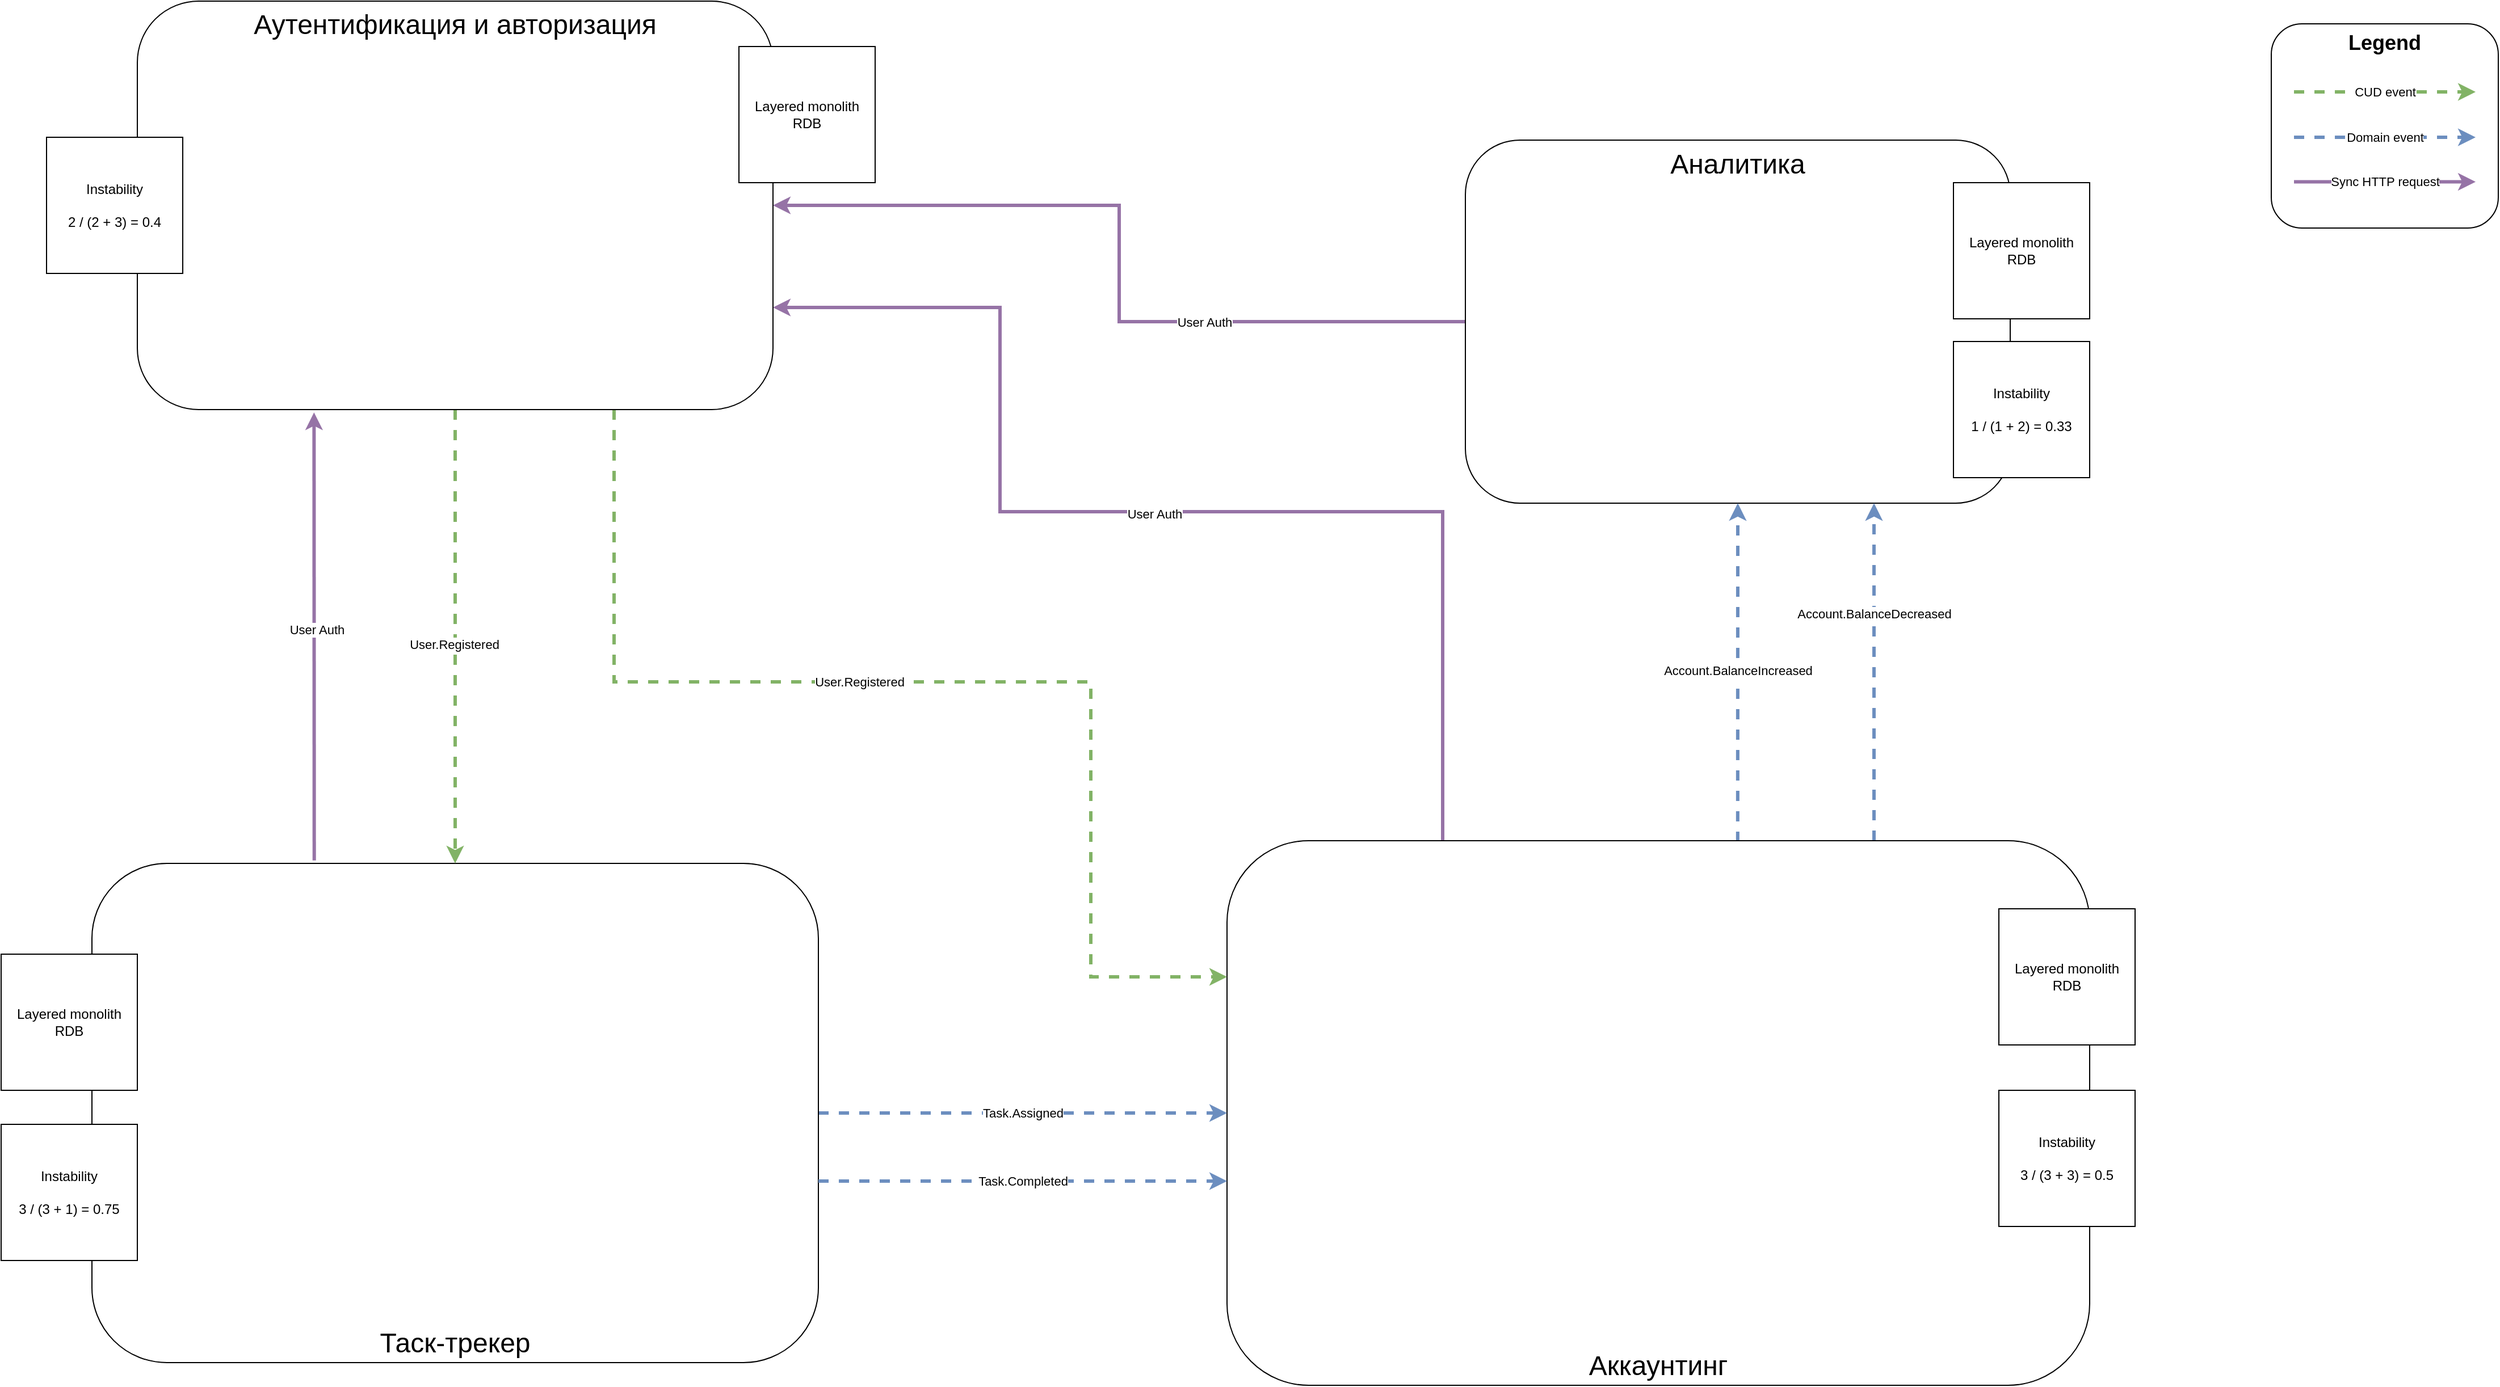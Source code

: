 <mxfile version="22.0.0" type="device">
  <diagram name="Page-1" id="vpQfk844qOo0DF8qML2U">
    <mxGraphModel dx="1578" dy="1058" grid="1" gridSize="10" guides="1" tooltips="1" connect="1" arrows="1" fold="1" page="1" pageScale="1" pageWidth="2336" pageHeight="1654" math="0" shadow="0">
      <root>
        <mxCell id="0" />
        <mxCell id="1" parent="0" />
        <mxCell id="i2hwn6al_7anjnRUP2AP-88" style="edgeStyle=orthogonalEdgeStyle;rounded=0;orthogonalLoop=1;jettySize=auto;html=1;strokeColor=#9673a6;strokeWidth=3;fillColor=#e1d5e7;" parent="1" source="i2hwn6al_7anjnRUP2AP-14" target="i2hwn6al_7anjnRUP2AP-17" edge="1">
          <mxGeometry relative="1" as="geometry" />
        </mxCell>
        <mxCell id="i2hwn6al_7anjnRUP2AP-92" value="User Auth" style="edgeLabel;html=1;align=center;verticalAlign=middle;resizable=0;points=[];" parent="i2hwn6al_7anjnRUP2AP-88" vertex="1" connectable="0">
          <mxGeometry x="-0.353" relative="1" as="geometry">
            <mxPoint as="offset" />
          </mxGeometry>
        </mxCell>
        <mxCell id="i2hwn6al_7anjnRUP2AP-14" value="Аналитика" style="rounded=1;whiteSpace=wrap;html=1;verticalAlign=top;fontSize=24;" parent="1" vertex="1">
          <mxGeometry x="1370" y="202.5" width="480" height="320" as="geometry" />
        </mxCell>
        <mxCell id="i2hwn6al_7anjnRUP2AP-76" style="rounded=0;orthogonalLoop=1;jettySize=auto;html=1;entryX=0.5;entryY=1;entryDx=0;entryDy=0;strokeColor=#6c8ebf;strokeWidth=3;dashed=1;fillColor=#dae8fc;exitX=0.592;exitY=0.002;exitDx=0;exitDy=0;exitPerimeter=0;" parent="1" source="i2hwn6al_7anjnRUP2AP-15" target="i2hwn6al_7anjnRUP2AP-14" edge="1">
          <mxGeometry relative="1" as="geometry">
            <mxPoint x="1630" y="760" as="sourcePoint" />
          </mxGeometry>
        </mxCell>
        <mxCell id="i2hwn6al_7anjnRUP2AP-78" value="Account.BalanceIncreased" style="edgeLabel;html=1;align=center;verticalAlign=middle;resizable=0;points=[];rotation=0;" parent="i2hwn6al_7anjnRUP2AP-76" vertex="1" connectable="0">
          <mxGeometry x="0.291" y="-2" relative="1" as="geometry">
            <mxPoint x="-2" y="41" as="offset" />
          </mxGeometry>
        </mxCell>
        <mxCell id="i2hwn6al_7anjnRUP2AP-77" style="edgeStyle=orthogonalEdgeStyle;rounded=0;orthogonalLoop=1;jettySize=auto;html=1;exitX=0.75;exitY=0;exitDx=0;exitDy=0;entryX=0.75;entryY=1;entryDx=0;entryDy=0;strokeColor=#6c8ebf;strokeWidth=3;dashed=1;fillColor=#dae8fc;" parent="1" source="i2hwn6al_7anjnRUP2AP-15" target="i2hwn6al_7anjnRUP2AP-14" edge="1">
          <mxGeometry relative="1" as="geometry" />
        </mxCell>
        <mxCell id="i2hwn6al_7anjnRUP2AP-79" value="Account.BalanceDecreased" style="edgeLabel;html=1;align=center;verticalAlign=middle;resizable=0;points=[];rotation=0;" parent="i2hwn6al_7anjnRUP2AP-77" vertex="1" connectable="0">
          <mxGeometry x="-0.073" y="-2" relative="1" as="geometry">
            <mxPoint x="-2" y="-62" as="offset" />
          </mxGeometry>
        </mxCell>
        <mxCell id="i2hwn6al_7anjnRUP2AP-89" style="edgeStyle=orthogonalEdgeStyle;rounded=0;orthogonalLoop=1;jettySize=auto;html=1;exitX=0.25;exitY=0;exitDx=0;exitDy=0;entryX=1;entryY=0.75;entryDx=0;entryDy=0;strokeColor=#9673a6;strokeWidth=3;fillColor=#e1d5e7;" parent="1" source="i2hwn6al_7anjnRUP2AP-15" target="i2hwn6al_7anjnRUP2AP-17" edge="1">
          <mxGeometry relative="1" as="geometry">
            <Array as="points">
              <mxPoint x="1350" y="530" />
              <mxPoint x="960" y="530" />
              <mxPoint x="960" y="350" />
            </Array>
          </mxGeometry>
        </mxCell>
        <mxCell id="i2hwn6al_7anjnRUP2AP-91" value="User Auth" style="edgeLabel;html=1;align=center;verticalAlign=middle;resizable=0;points=[];" parent="i2hwn6al_7anjnRUP2AP-89" vertex="1" connectable="0">
          <mxGeometry x="0.027" y="2" relative="1" as="geometry">
            <mxPoint as="offset" />
          </mxGeometry>
        </mxCell>
        <mxCell id="i2hwn6al_7anjnRUP2AP-15" value="Аккаунтинг" style="rounded=1;whiteSpace=wrap;html=1;verticalAlign=bottom;fontSize=24;" parent="1" vertex="1">
          <mxGeometry x="1160" y="820" width="760" height="480" as="geometry" />
        </mxCell>
        <mxCell id="i2hwn6al_7anjnRUP2AP-72" style="edgeStyle=orthogonalEdgeStyle;rounded=0;orthogonalLoop=1;jettySize=auto;html=1;strokeColor=#6c8ebf;strokeWidth=3;dashed=1;fillColor=#dae8fc;" parent="1" source="i2hwn6al_7anjnRUP2AP-16" target="i2hwn6al_7anjnRUP2AP-15" edge="1">
          <mxGeometry relative="1" as="geometry" />
        </mxCell>
        <mxCell id="i2hwn6al_7anjnRUP2AP-73" value="Task.Assigned" style="edgeLabel;html=1;align=center;verticalAlign=middle;resizable=0;points=[];" parent="i2hwn6al_7anjnRUP2AP-72" vertex="1" connectable="0">
          <mxGeometry relative="1" as="geometry">
            <mxPoint as="offset" />
          </mxGeometry>
        </mxCell>
        <mxCell id="i2hwn6al_7anjnRUP2AP-16" value="Таск-трекер" style="rounded=1;whiteSpace=wrap;html=1;verticalAlign=bottom;fontSize=24;" parent="1" vertex="1">
          <mxGeometry x="160" y="840" width="640" height="440" as="geometry" />
        </mxCell>
        <mxCell id="i2hwn6al_7anjnRUP2AP-68" style="edgeStyle=orthogonalEdgeStyle;rounded=0;orthogonalLoop=1;jettySize=auto;html=1;entryX=0.5;entryY=0;entryDx=0;entryDy=0;strokeColor=#82b366;strokeWidth=3;dashed=1;fillColor=#d5e8d4;" parent="1" source="i2hwn6al_7anjnRUP2AP-17" target="i2hwn6al_7anjnRUP2AP-16" edge="1">
          <mxGeometry relative="1" as="geometry" />
        </mxCell>
        <mxCell id="i2hwn6al_7anjnRUP2AP-70" value="User.Registered" style="edgeLabel;html=1;align=center;verticalAlign=middle;resizable=0;points=[];rotation=0;" parent="i2hwn6al_7anjnRUP2AP-68" vertex="1" connectable="0">
          <mxGeometry x="0.032" y="-1" relative="1" as="geometry">
            <mxPoint as="offset" />
          </mxGeometry>
        </mxCell>
        <mxCell id="i2hwn6al_7anjnRUP2AP-69" style="edgeStyle=orthogonalEdgeStyle;rounded=0;orthogonalLoop=1;jettySize=auto;html=1;exitX=0.75;exitY=1;exitDx=0;exitDy=0;entryX=0;entryY=0.25;entryDx=0;entryDy=0;strokeColor=#82b366;strokeWidth=3;dashed=1;fillColor=#d5e8d4;" parent="1" source="i2hwn6al_7anjnRUP2AP-17" target="i2hwn6al_7anjnRUP2AP-15" edge="1">
          <mxGeometry relative="1" as="geometry">
            <Array as="points">
              <mxPoint x="620" y="680" />
              <mxPoint x="1040" y="680" />
              <mxPoint x="1040" y="940" />
            </Array>
          </mxGeometry>
        </mxCell>
        <mxCell id="i2hwn6al_7anjnRUP2AP-71" value="User.Registered" style="edgeLabel;html=1;align=center;verticalAlign=middle;resizable=0;points=[];" parent="i2hwn6al_7anjnRUP2AP-69" vertex="1" connectable="0">
          <mxGeometry x="-0.124" relative="1" as="geometry">
            <mxPoint as="offset" />
          </mxGeometry>
        </mxCell>
        <mxCell id="i2hwn6al_7anjnRUP2AP-17" value="Аутентификация и авторизация" style="rounded=1;whiteSpace=wrap;html=1;verticalAlign=top;fontSize=24;" parent="1" vertex="1">
          <mxGeometry x="200" y="80" width="560" height="360" as="geometry" />
        </mxCell>
        <mxCell id="i2hwn6al_7anjnRUP2AP-39" value="Legend" style="rounded=1;whiteSpace=wrap;html=1;verticalAlign=top;fontSize=18;fontStyle=1" parent="1" vertex="1">
          <mxGeometry x="2080" y="100" width="200" height="180" as="geometry" />
        </mxCell>
        <mxCell id="i2hwn6al_7anjnRUP2AP-42" value="" style="endArrow=classic;html=1;rounded=0;strokeWidth=3;dashed=1;fillColor=#d5e8d4;strokeColor=#82b366;" parent="1" edge="1">
          <mxGeometry width="50" height="50" relative="1" as="geometry">
            <mxPoint x="2100" y="160" as="sourcePoint" />
            <mxPoint x="2260" y="160" as="targetPoint" />
          </mxGeometry>
        </mxCell>
        <mxCell id="i2hwn6al_7anjnRUP2AP-43" value="CUD event" style="edgeLabel;html=1;align=center;verticalAlign=middle;resizable=0;points=[];" parent="i2hwn6al_7anjnRUP2AP-42" vertex="1" connectable="0">
          <mxGeometry x="-0.172" y="4" relative="1" as="geometry">
            <mxPoint x="14" y="4" as="offset" />
          </mxGeometry>
        </mxCell>
        <mxCell id="i2hwn6al_7anjnRUP2AP-66" value="" style="endArrow=classic;html=1;rounded=0;strokeWidth=3;dashed=1;fillColor=#dae8fc;strokeColor=#6c8ebf;" parent="1" edge="1">
          <mxGeometry width="50" height="50" relative="1" as="geometry">
            <mxPoint x="2100" y="200" as="sourcePoint" />
            <mxPoint x="2260" y="200" as="targetPoint" />
          </mxGeometry>
        </mxCell>
        <mxCell id="i2hwn6al_7anjnRUP2AP-67" value="Domain event" style="edgeLabel;html=1;align=center;verticalAlign=middle;resizable=0;points=[];" parent="i2hwn6al_7anjnRUP2AP-66" vertex="1" connectable="0">
          <mxGeometry x="-0.172" y="4" relative="1" as="geometry">
            <mxPoint x="14" y="4" as="offset" />
          </mxGeometry>
        </mxCell>
        <mxCell id="i2hwn6al_7anjnRUP2AP-74" style="edgeStyle=orthogonalEdgeStyle;rounded=0;orthogonalLoop=1;jettySize=auto;html=1;strokeColor=#6c8ebf;strokeWidth=3;dashed=1;fillColor=#dae8fc;" parent="1" edge="1">
          <mxGeometry relative="1" as="geometry">
            <mxPoint x="800" y="1120" as="sourcePoint" />
            <mxPoint x="1160" y="1120" as="targetPoint" />
          </mxGeometry>
        </mxCell>
        <mxCell id="i2hwn6al_7anjnRUP2AP-75" value="Task.Completed" style="edgeLabel;html=1;align=center;verticalAlign=middle;resizable=0;points=[];" parent="i2hwn6al_7anjnRUP2AP-74" vertex="1" connectable="0">
          <mxGeometry relative="1" as="geometry">
            <mxPoint as="offset" />
          </mxGeometry>
        </mxCell>
        <mxCell id="i2hwn6al_7anjnRUP2AP-81" value="Layered monolith&lt;br&gt;RDB" style="whiteSpace=wrap;html=1;aspect=fixed;" parent="1" vertex="1">
          <mxGeometry x="730" y="120" width="120" height="120" as="geometry" />
        </mxCell>
        <mxCell id="i2hwn6al_7anjnRUP2AP-82" value="Layered monolith&lt;br&gt;RDB" style="whiteSpace=wrap;html=1;aspect=fixed;" parent="1" vertex="1">
          <mxGeometry x="80" y="920" width="120" height="120" as="geometry" />
        </mxCell>
        <mxCell id="i2hwn6al_7anjnRUP2AP-83" value="Layered monolith&lt;br&gt;RDB" style="whiteSpace=wrap;html=1;aspect=fixed;" parent="1" vertex="1">
          <mxGeometry x="1840" y="880" width="120" height="120" as="geometry" />
        </mxCell>
        <mxCell id="i2hwn6al_7anjnRUP2AP-84" value="Layered monolith&lt;br&gt;RDB" style="whiteSpace=wrap;html=1;aspect=fixed;" parent="1" vertex="1">
          <mxGeometry x="1800" y="240" width="120" height="120" as="geometry" />
        </mxCell>
        <mxCell id="i2hwn6al_7anjnRUP2AP-85" value="" style="endArrow=classic;html=1;rounded=0;strokeWidth=3;fillColor=#e1d5e7;strokeColor=#9673a6;" parent="1" edge="1">
          <mxGeometry width="50" height="50" relative="1" as="geometry">
            <mxPoint x="2100" y="239.23" as="sourcePoint" />
            <mxPoint x="2260" y="239.23" as="targetPoint" />
          </mxGeometry>
        </mxCell>
        <mxCell id="i2hwn6al_7anjnRUP2AP-86" value="Sync HTTP request" style="edgeLabel;html=1;align=center;verticalAlign=middle;resizable=0;points=[];" parent="i2hwn6al_7anjnRUP2AP-85" vertex="1" connectable="0">
          <mxGeometry x="-0.172" y="4" relative="1" as="geometry">
            <mxPoint x="14" y="4" as="offset" />
          </mxGeometry>
        </mxCell>
        <mxCell id="i2hwn6al_7anjnRUP2AP-87" value="" style="endArrow=classic;html=1;rounded=0;entryX=0.278;entryY=1.007;entryDx=0;entryDy=0;entryPerimeter=0;exitX=0.306;exitY=-0.006;exitDx=0;exitDy=0;exitPerimeter=0;strokeColor=#9673a6;strokeWidth=3;fillColor=#e1d5e7;" parent="1" source="i2hwn6al_7anjnRUP2AP-16" target="i2hwn6al_7anjnRUP2AP-17" edge="1">
          <mxGeometry width="50" height="50" relative="1" as="geometry">
            <mxPoint x="1060" y="620" as="sourcePoint" />
            <mxPoint x="1110" y="570" as="targetPoint" />
          </mxGeometry>
        </mxCell>
        <mxCell id="i2hwn6al_7anjnRUP2AP-90" value="User Auth" style="edgeLabel;html=1;align=center;verticalAlign=middle;resizable=0;points=[];" parent="i2hwn6al_7anjnRUP2AP-87" vertex="1" connectable="0">
          <mxGeometry x="0.032" y="-2" relative="1" as="geometry">
            <mxPoint as="offset" />
          </mxGeometry>
        </mxCell>
        <mxCell id="i2hwn6al_7anjnRUP2AP-93" value="Instability&lt;br&gt;&lt;br&gt;2 / (2 + 3) = 0.4" style="whiteSpace=wrap;html=1;aspect=fixed;" parent="1" vertex="1">
          <mxGeometry x="120" y="200" width="120" height="120" as="geometry" />
        </mxCell>
        <mxCell id="i2hwn6al_7anjnRUP2AP-94" value="Instability&lt;br&gt;&lt;br&gt;3 / (3 + 1) = 0.75" style="whiteSpace=wrap;html=1;aspect=fixed;" parent="1" vertex="1">
          <mxGeometry x="80" y="1070" width="120" height="120" as="geometry" />
        </mxCell>
        <mxCell id="i2hwn6al_7anjnRUP2AP-95" value="Instability&lt;br&gt;&lt;br&gt;3 / (3 + 3) = 0.5" style="whiteSpace=wrap;html=1;aspect=fixed;" parent="1" vertex="1">
          <mxGeometry x="1840" y="1040" width="120" height="120" as="geometry" />
        </mxCell>
        <mxCell id="i2hwn6al_7anjnRUP2AP-96" value="Instability&lt;br&gt;&lt;br&gt;1 / (1 + 2) = 0.33" style="whiteSpace=wrap;html=1;aspect=fixed;" parent="1" vertex="1">
          <mxGeometry x="1800" y="380" width="120" height="120" as="geometry" />
        </mxCell>
      </root>
    </mxGraphModel>
  </diagram>
</mxfile>
